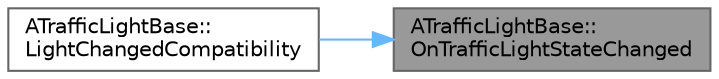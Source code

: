 digraph "ATrafficLightBase::OnTrafficLightStateChanged"
{
 // INTERACTIVE_SVG=YES
 // LATEX_PDF_SIZE
  bgcolor="transparent";
  edge [fontname=Helvetica,fontsize=10,labelfontname=Helvetica,labelfontsize=10];
  node [fontname=Helvetica,fontsize=10,shape=box,height=0.2,width=0.4];
  rankdir="RL";
  Node1 [id="Node000001",label="ATrafficLightBase::\lOnTrafficLightStateChanged",height=0.2,width=0.4,color="gray40", fillcolor="grey60", style="filled", fontcolor="black",tooltip=" "];
  Node1 -> Node2 [id="edge1_Node000001_Node000002",dir="back",color="steelblue1",style="solid",tooltip=" "];
  Node2 [id="Node000002",label="ATrafficLightBase::\lLightChangedCompatibility",height=0.2,width=0.4,color="grey40", fillcolor="white", style="filled",URL="$d2/d23/classATrafficLightBase.html#a7e0a4dfb35d5c0670553037db9347edb",tooltip=" "];
}
